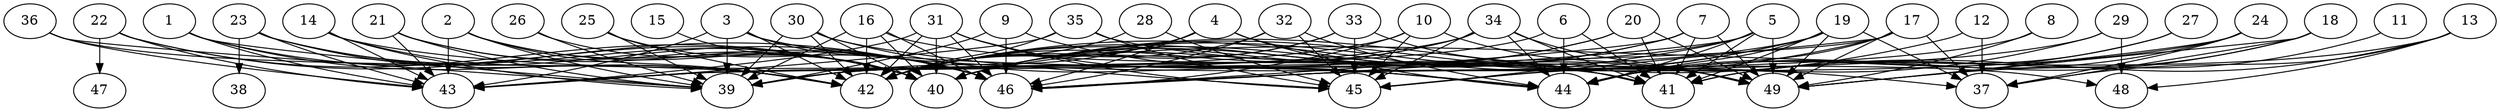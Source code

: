 // DAG (tier=3-complex, mode=compute, n=49, ccr=0.476, fat=0.856, density=0.687, regular=0.311, jump=0.327, mindata=1048576, maxdata=16777216)
// DAG automatically generated by daggen at Sun Aug 24 16:33:34 2025
// /home/ermia/Project/Environments/daggen/bin/daggen --dot --ccr 0.476 --fat 0.856 --regular 0.311 --density 0.687 --jump 0.327 --mindata 1048576 --maxdata 16777216 -n 49 
digraph G {
  1 [size="1351493712144695552", alpha="0.02", expect_size="675746856072347776"]
  1 -> 39 [size ="581517399031808"]
  1 -> 40 [size ="581517399031808"]
  1 -> 42 [size ="581517399031808"]
  1 -> 43 [size ="581517399031808"]
  2 [size="367106247994806272", alpha="0.01", expect_size="183553123997403136"]
  2 -> 39 [size ="927488330956800"]
  2 -> 40 [size ="927488330956800"]
  2 -> 42 [size ="927488330956800"]
  2 -> 43 [size ="927488330956800"]
  2 -> 46 [size ="927488330956800"]
  3 [size="2929333694550882910208", alpha="0.13", expect_size="1464666847275441455104"]
  3 -> 37 [size ="1637831495647232"]
  3 -> 39 [size ="1637831495647232"]
  3 -> 42 [size ="1637831495647232"]
  3 -> 43 [size ="1637831495647232"]
  3 -> 44 [size ="1637831495647232"]
  3 -> 46 [size ="1637831495647232"]
  4 [size="546669232016850944000", alpha="0.16", expect_size="273334616008425472000"]
  4 -> 39 [size ="534859533516800"]
  4 -> 42 [size ="534859533516800"]
  4 -> 44 [size ="534859533516800"]
  4 -> 46 [size ="534859533516800"]
  4 -> 49 [size ="534859533516800"]
  5 [size="398802775804448896", alpha="0.11", expect_size="199401387902224448"]
  5 -> 39 [size ="515873924186112"]
  5 -> 41 [size ="515873924186112"]
  5 -> 44 [size ="515873924186112"]
  5 -> 45 [size ="515873924186112"]
  5 -> 46 [size ="515873924186112"]
  5 -> 49 [size ="515873924186112"]
  6 [size="198807262738101824", alpha="0.19", expect_size="99403631369050912"]
  6 -> 39 [size ="270255582609408"]
  6 -> 41 [size ="270255582609408"]
  6 -> 44 [size ="270255582609408"]
  7 [size="354577405862133891072", alpha="0.18", expect_size="177288702931066945536"]
  7 -> 40 [size ="400771988324352"]
  7 -> 41 [size ="400771988324352"]
  7 -> 42 [size ="400771988324352"]
  7 -> 46 [size ="400771988324352"]
  7 -> 49 [size ="400771988324352"]
  8 [size="657851085004911232", alpha="0.16", expect_size="328925542502455616"]
  8 -> 46 [size ="333366771580928"]
  8 -> 49 [size ="333366771580928"]
  9 [size="642238201881210752", alpha="0.00", expect_size="321119100940605376"]
  9 -> 39 [size ="420728318984192"]
  9 -> 41 [size ="420728318984192"]
  9 -> 46 [size ="420728318984192"]
  10 [size="23134608602632288", alpha="0.06", expect_size="11567304301316144"]
  10 -> 43 [size ="556508853043200"]
  10 -> 45 [size ="556508853043200"]
  10 -> 46 [size ="556508853043200"]
  10 -> 49 [size ="556508853043200"]
  11 [size="42314159348355432448", alpha="0.12", expect_size="21157079674177716224"]
  11 -> 49 [size ="97143511580672"]
  12 [size="5312897310907229184", alpha="0.07", expect_size="2656448655453614592"]
  12 -> 37 [size ="1887436800000000"]
  12 -> 40 [size ="1887436800000000"]
  13 [size="961615247914882", alpha="0.07", expect_size="480807623957441"]
  13 -> 37 [size ="35874922299392"]
  13 -> 40 [size ="35874922299392"]
  13 -> 41 [size ="35874922299392"]
  13 -> 48 [size ="35874922299392"]
  14 [size="22671830889776424", alpha="0.17", expect_size="11335915444888212"]
  14 -> 39 [size ="602801419845632"]
  14 -> 41 [size ="602801419845632"]
  14 -> 42 [size ="602801419845632"]
  14 -> 43 [size ="602801419845632"]
  15 [size="34652355650285580", alpha="0.04", expect_size="17326177825142790"]
  15 -> 40 [size ="1710351951331328"]
  16 [size="25481327870563992", alpha="0.05", expect_size="12740663935281996"]
  16 -> 39 [size ="1680775263027200"]
  16 -> 40 [size ="1680775263027200"]
  16 -> 42 [size ="1680775263027200"]
  16 -> 46 [size ="1680775263027200"]
  16 -> 49 [size ="1680775263027200"]
  17 [size="1066991446169208487936", alpha="0.01", expect_size="533495723084604243968"]
  17 -> 37 [size ="835341284016128"]
  17 -> 40 [size ="835341284016128"]
  17 -> 43 [size ="835341284016128"]
  17 -> 44 [size ="835341284016128"]
  17 -> 45 [size ="835341284016128"]
  17 -> 49 [size ="835341284016128"]
  18 [size="906518246116434560", alpha="0.14", expect_size="453259123058217280"]
  18 -> 37 [size ="774060782911488"]
  18 -> 41 [size ="774060782911488"]
  18 -> 44 [size ="774060782911488"]
  18 -> 49 [size ="774060782911488"]
  19 [size="2363240507718104064", alpha="0.17", expect_size="1181620253859052032"]
  19 -> 37 [size ="1952411065253888"]
  19 -> 39 [size ="1952411065253888"]
  19 -> 40 [size ="1952411065253888"]
  19 -> 41 [size ="1952411065253888"]
  19 -> 42 [size ="1952411065253888"]
  19 -> 44 [size ="1952411065253888"]
  19 -> 49 [size ="1952411065253888"]
  20 [size="90967626681849741312", alpha="0.06", expect_size="45483813340924870656"]
  20 -> 40 [size ="161813429747712"]
  20 -> 41 [size ="161813429747712"]
  20 -> 42 [size ="161813429747712"]
  20 -> 49 [size ="161813429747712"]
  21 [size="14351529324457476", alpha="0.11", expect_size="7175764662228738"]
  21 -> 39 [size ="27573094449152"]
  21 -> 40 [size ="27573094449152"]
  21 -> 43 [size ="27573094449152"]
  21 -> 46 [size ="27573094449152"]
  22 [size="1200511724308435828736", alpha="0.09", expect_size="600255862154217914368"]
  22 -> 40 [size ="903651396681728"]
  22 -> 43 [size ="903651396681728"]
  22 -> 46 [size ="903651396681728"]
  22 -> 47 [size ="903651396681728"]
  23 [size="3067572895223766", alpha="0.01", expect_size="1533786447611883"]
  23 -> 38 [size ="161960834367488"]
  23 -> 40 [size ="161960834367488"]
  23 -> 42 [size ="161960834367488"]
  23 -> 43 [size ="161960834367488"]
  23 -> 46 [size ="161960834367488"]
  24 [size="643755987093369600", alpha="0.18", expect_size="321877993546684800"]
  24 -> 37 [size ="300783136407552"]
  24 -> 44 [size ="300783136407552"]
  24 -> 46 [size ="300783136407552"]
  24 -> 49 [size ="300783136407552"]
  25 [size="43077413836240968", alpha="0.04", expect_size="21538706918120484"]
  25 -> 39 [size ="1056216688099328"]
  25 -> 42 [size ="1056216688099328"]
  25 -> 46 [size ="1056216688099328"]
  26 [size="45815066409088008", alpha="0.16", expect_size="22907533204544004"]
  26 -> 39 [size ="1821583677063168"]
  26 -> 40 [size ="1821583677063168"]
  27 [size="1235901097399287808000", alpha="0.17", expect_size="617950548699643904000"]
  27 -> 41 [size ="921324172083200"]
  27 -> 44 [size ="921324172083200"]
  28 [size="5685772807726529536", alpha="0.01", expect_size="2842886403863264768"]
  28 -> 42 [size ="2141850202800128"]
  28 -> 45 [size ="2141850202800128"]
  29 [size="100941087803977536", alpha="0.11", expect_size="50470543901988768"]
  29 -> 45 [size ="1952155120435200"]
  29 -> 46 [size ="1952155120435200"]
  29 -> 48 [size ="1952155120435200"]
  30 [size="88360654320688384", alpha="0.00", expect_size="44180327160344192"]
  30 -> 39 [size ="1421821752639488"]
  30 -> 40 [size ="1421821752639488"]
  30 -> 42 [size ="1421821752639488"]
  30 -> 44 [size ="1421821752639488"]
  30 -> 45 [size ="1421821752639488"]
  31 [size="4815629629945227", alpha="0.10", expect_size="2407814814972613"]
  31 -> 40 [size ="103702119579648"]
  31 -> 42 [size ="103702119579648"]
  31 -> 43 [size ="103702119579648"]
  31 -> 44 [size ="103702119579648"]
  31 -> 45 [size ="103702119579648"]
  31 -> 46 [size ="103702119579648"]
  32 [size="572491390795814464", alpha="0.01", expect_size="286245695397907232"]
  32 -> 42 [size ="414572557107200"]
  32 -> 44 [size ="414572557107200"]
  32 -> 45 [size ="414572557107200"]
  32 -> 46 [size ="414572557107200"]
  33 [size="59627235335161464", alpha="0.18", expect_size="29813617667580732"]
  33 -> 40 [size ="2183875316940800"]
  33 -> 41 [size ="2183875316940800"]
  33 -> 42 [size ="2183875316940800"]
  33 -> 45 [size ="2183875316940800"]
  34 [size="954076477179801856", alpha="0.05", expect_size="477038238589900928"]
  34 -> 40 [size ="1019085714358272"]
  34 -> 41 [size ="1019085714358272"]
  34 -> 42 [size ="1019085714358272"]
  34 -> 43 [size ="1019085714358272"]
  34 -> 44 [size ="1019085714358272"]
  34 -> 45 [size ="1019085714358272"]
  34 -> 49 [size ="1019085714358272"]
  35 [size="731973366962386176", alpha="0.09", expect_size="365986683481193088"]
  35 -> 42 [size ="574137546309632"]
  35 -> 43 [size ="574137546309632"]
  35 -> 45 [size ="574137546309632"]
  35 -> 48 [size ="574137546309632"]
  36 [size="72071069652437958656", alpha="0.02", expect_size="36035534826218979328"]
  36 -> 39 [size ="138547055034368"]
  36 -> 42 [size ="138547055034368"]
  36 -> 43 [size ="138547055034368"]
  37 [size="1394357450785685504", alpha="0.16", expect_size="697178725392842752"]
  38 [size="4898098406090832896", alpha="0.03", expect_size="2449049203045416448"]
  39 [size="289734846424622825472", alpha="0.15", expect_size="144867423212311412736"]
  40 [size="95011725221343648", alpha="0.05", expect_size="47505862610671824"]
  41 [size="4950806841562100", alpha="0.01", expect_size="2475403420781050"]
  42 [size="178936281659235893248", alpha="0.15", expect_size="89468140829617946624"]
  43 [size="49555743907587817472", alpha="0.07", expect_size="24777871953793908736"]
  44 [size="43811455433779320", alpha="0.13", expect_size="21905727716889660"]
  45 [size="1838316046460993404928", alpha="0.14", expect_size="919158023230496702464"]
  46 [size="29850447673229560", alpha="0.03", expect_size="14925223836614780"]
  47 [size="8372747852933234688", alpha="0.06", expect_size="4186373926466617344"]
  48 [size="37220201418232216", alpha="0.19", expect_size="18610100709116108"]
  49 [size="67813382807999800", alpha="0.02", expect_size="33906691403999900"]
}